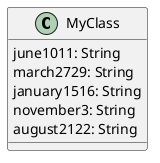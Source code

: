 @startuml "1252520803"


class MyClass{
  june1011: String
  march2729: String
  january1516: String
  november3: String
  august2122: String
}




@enduml